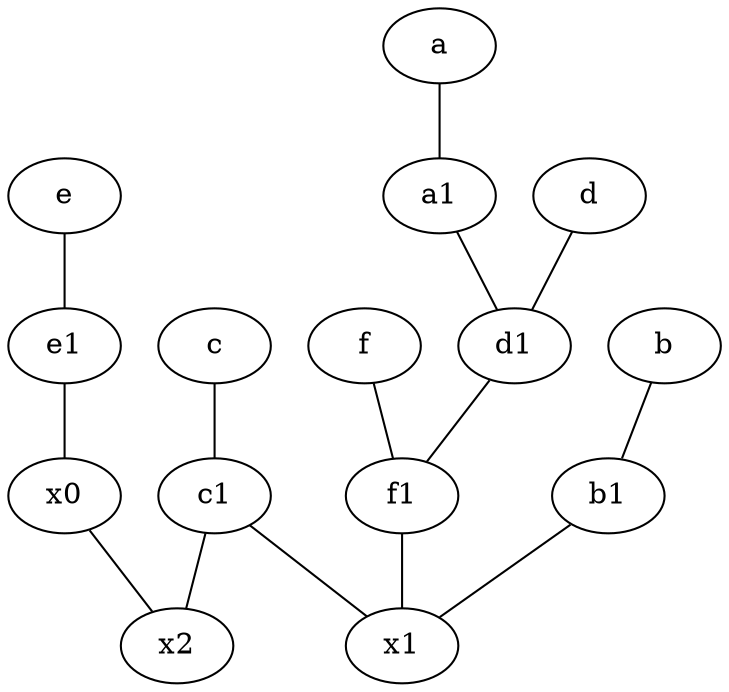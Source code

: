 graph {
	node [labelfontsize=50]
	d [labelfontsize=50 pos="2,5!"]
	x1 [labelfontsize=50]
	x2 [labelfontsize=50]
	c1 [labelfontsize=50 pos="4.5,3!"]
	x0 [labelfontsize=50]
	a1 [labelfontsize=50 pos="8,3!"]
	b1 [labelfontsize=50 pos="9,4!"]
	d1 [labelfontsize=50 pos="3,5!"]
	f1 [labelfontsize=50 pos="3,8!"]
	e1 [labelfontsize=50 pos="7,7!"]
	a1 -- d1
	b -- b1
	d -- d1
	c -- c1
	a -- a1
	c1 -- x2
	d1 -- f1
	b1 -- x1
	e1 -- x0
	f -- f1
	x0 -- x2
	e -- e1
	c1 -- x1
	f1 -- x1
}
